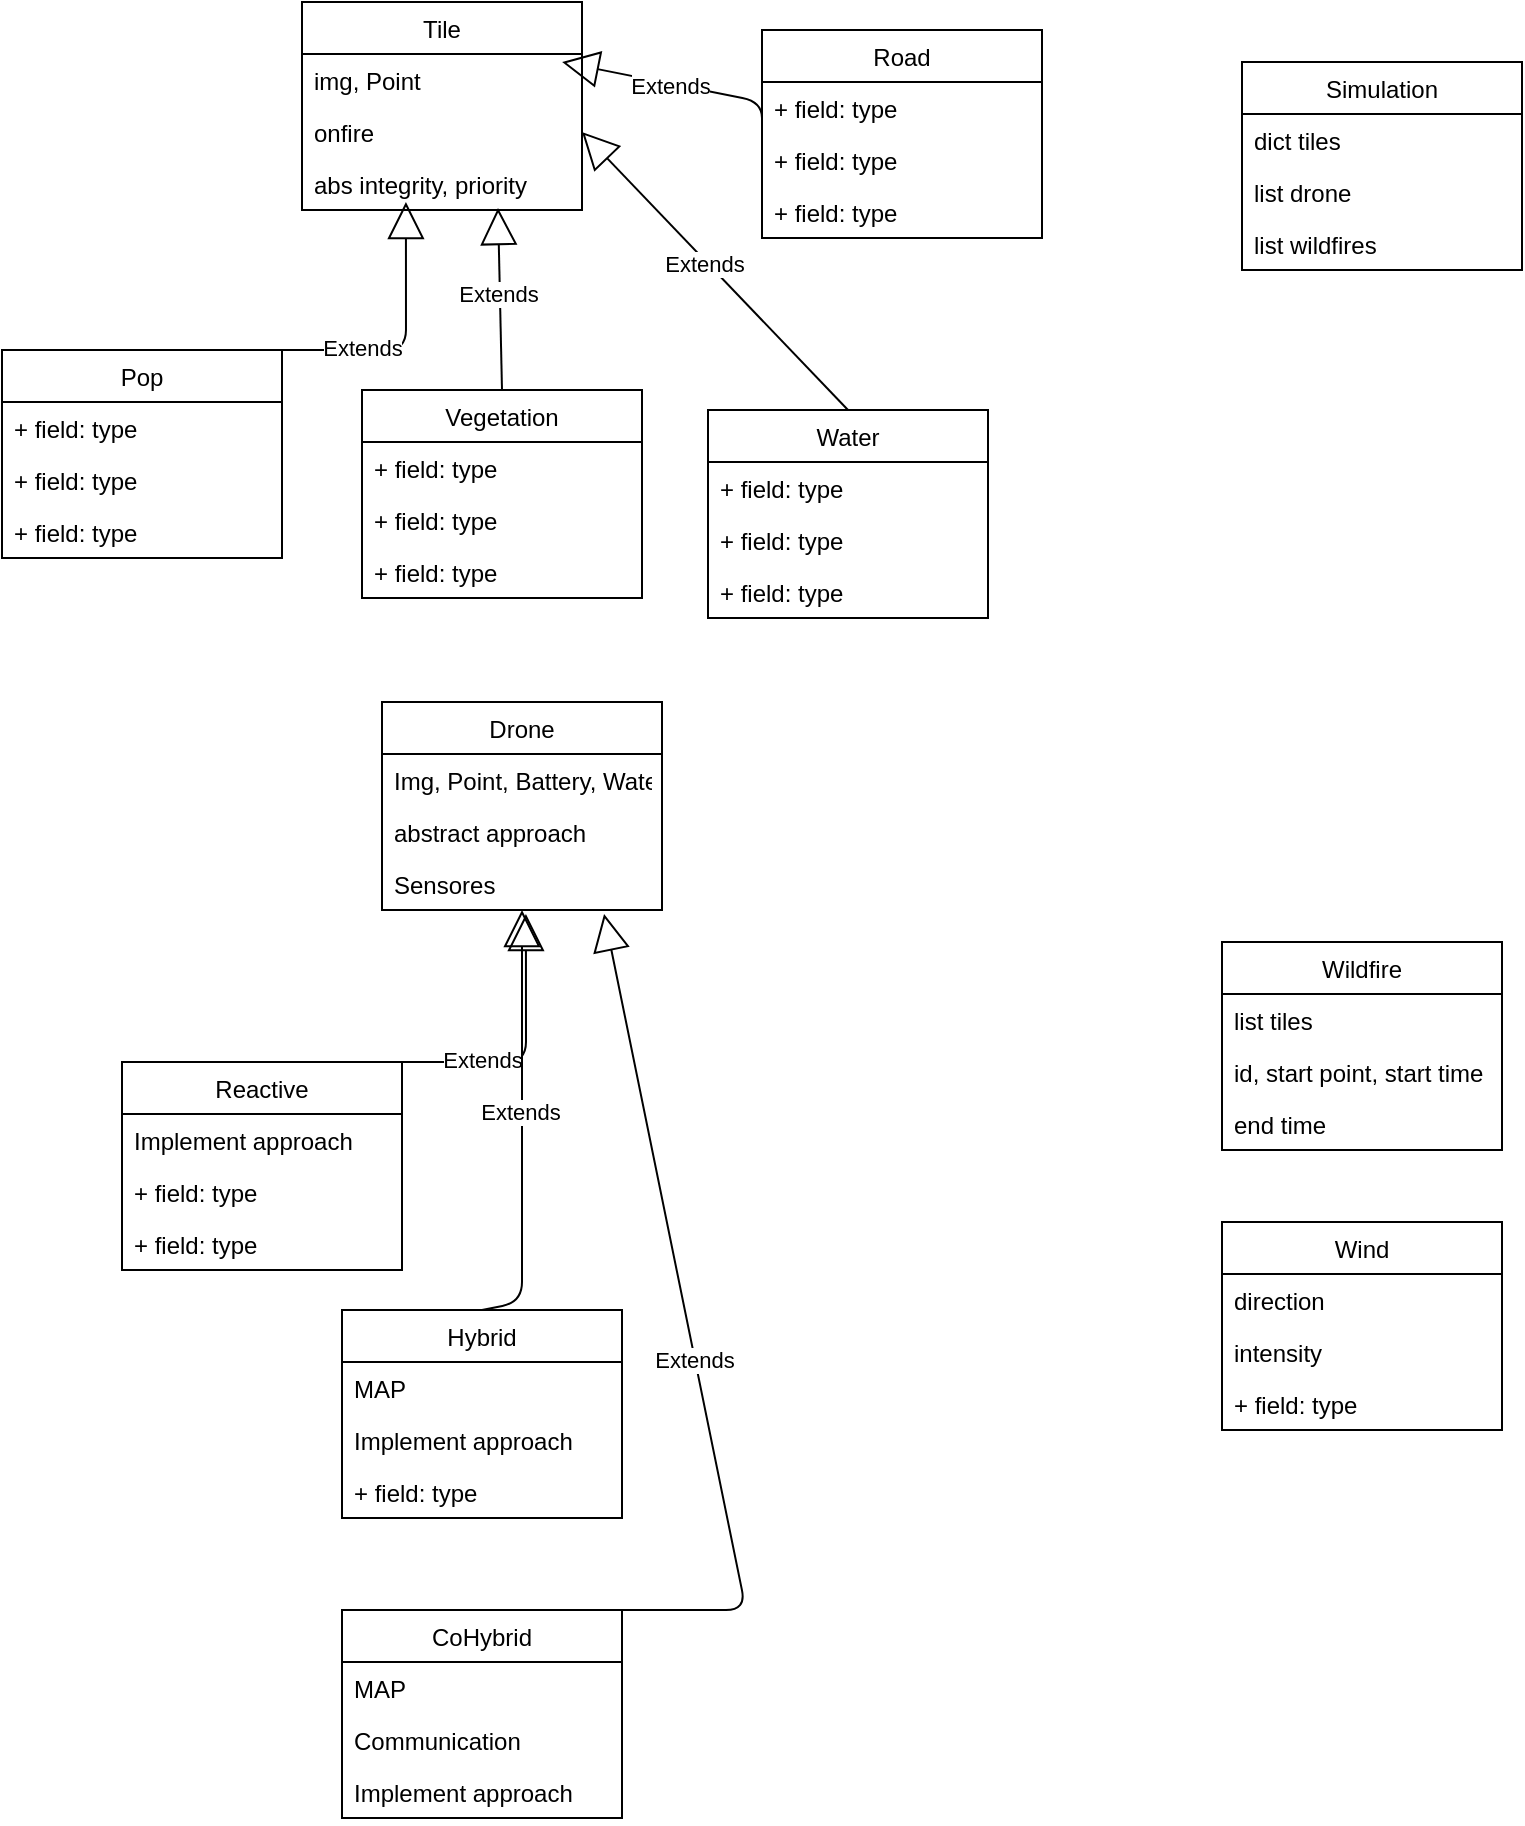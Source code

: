 <mxfile version="13.10.9" type="github"><diagram id="C5RBs43oDa-KdzZeNtuy" name="Page-1"><mxGraphModel dx="2177" dy="804" grid="1" gridSize="10" guides="1" tooltips="1" connect="1" arrows="1" fold="1" page="1" pageScale="1" pageWidth="827" pageHeight="1169" math="0" shadow="0"><root><mxCell id="WIyWlLk6GJQsqaUBKTNV-0"/><mxCell id="WIyWlLk6GJQsqaUBKTNV-1" parent="WIyWlLk6GJQsqaUBKTNV-0"/><mxCell id="ieYNCUcogCxsk6SV872R-0" value="Tile" style="swimlane;fontStyle=0;childLayout=stackLayout;horizontal=1;startSize=26;fillColor=none;horizontalStack=0;resizeParent=1;resizeParentMax=0;resizeLast=0;collapsible=1;marginBottom=0;" vertex="1" parent="WIyWlLk6GJQsqaUBKTNV-1"><mxGeometry x="110" y="90" width="140" height="104" as="geometry"/></mxCell><mxCell id="ieYNCUcogCxsk6SV872R-1" value="img, Point" style="text;strokeColor=none;fillColor=none;align=left;verticalAlign=top;spacingLeft=4;spacingRight=4;overflow=hidden;rotatable=0;points=[[0,0.5],[1,0.5]];portConstraint=eastwest;" vertex="1" parent="ieYNCUcogCxsk6SV872R-0"><mxGeometry y="26" width="140" height="26" as="geometry"/></mxCell><mxCell id="ieYNCUcogCxsk6SV872R-2" value="onfire" style="text;strokeColor=none;fillColor=none;align=left;verticalAlign=top;spacingLeft=4;spacingRight=4;overflow=hidden;rotatable=0;points=[[0,0.5],[1,0.5]];portConstraint=eastwest;" vertex="1" parent="ieYNCUcogCxsk6SV872R-0"><mxGeometry y="52" width="140" height="26" as="geometry"/></mxCell><mxCell id="ieYNCUcogCxsk6SV872R-3" value="abs integrity, priority" style="text;strokeColor=none;fillColor=none;align=left;verticalAlign=top;spacingLeft=4;spacingRight=4;overflow=hidden;rotatable=0;points=[[0,0.5],[1,0.5]];portConstraint=eastwest;" vertex="1" parent="ieYNCUcogCxsk6SV872R-0"><mxGeometry y="78" width="140" height="26" as="geometry"/></mxCell><mxCell id="ieYNCUcogCxsk6SV872R-4" value="Simulation" style="swimlane;fontStyle=0;childLayout=stackLayout;horizontal=1;startSize=26;fillColor=none;horizontalStack=0;resizeParent=1;resizeParentMax=0;resizeLast=0;collapsible=1;marginBottom=0;" vertex="1" parent="WIyWlLk6GJQsqaUBKTNV-1"><mxGeometry x="580" y="120" width="140" height="104" as="geometry"/></mxCell><mxCell id="ieYNCUcogCxsk6SV872R-5" value="dict tiles" style="text;strokeColor=none;fillColor=none;align=left;verticalAlign=top;spacingLeft=4;spacingRight=4;overflow=hidden;rotatable=0;points=[[0,0.5],[1,0.5]];portConstraint=eastwest;" vertex="1" parent="ieYNCUcogCxsk6SV872R-4"><mxGeometry y="26" width="140" height="26" as="geometry"/></mxCell><mxCell id="ieYNCUcogCxsk6SV872R-6" value="list drone" style="text;strokeColor=none;fillColor=none;align=left;verticalAlign=top;spacingLeft=4;spacingRight=4;overflow=hidden;rotatable=0;points=[[0,0.5],[1,0.5]];portConstraint=eastwest;" vertex="1" parent="ieYNCUcogCxsk6SV872R-4"><mxGeometry y="52" width="140" height="26" as="geometry"/></mxCell><mxCell id="ieYNCUcogCxsk6SV872R-7" value="list wildfires" style="text;strokeColor=none;fillColor=none;align=left;verticalAlign=top;spacingLeft=4;spacingRight=4;overflow=hidden;rotatable=0;points=[[0,0.5],[1,0.5]];portConstraint=eastwest;" vertex="1" parent="ieYNCUcogCxsk6SV872R-4"><mxGeometry y="78" width="140" height="26" as="geometry"/></mxCell><mxCell id="ieYNCUcogCxsk6SV872R-12" value="Wildfire" style="swimlane;fontStyle=0;childLayout=stackLayout;horizontal=1;startSize=26;fillColor=none;horizontalStack=0;resizeParent=1;resizeParentMax=0;resizeLast=0;collapsible=1;marginBottom=0;" vertex="1" parent="WIyWlLk6GJQsqaUBKTNV-1"><mxGeometry x="570" y="560" width="140" height="104" as="geometry"/></mxCell><mxCell id="ieYNCUcogCxsk6SV872R-14" value="list tiles" style="text;strokeColor=none;fillColor=none;align=left;verticalAlign=top;spacingLeft=4;spacingRight=4;overflow=hidden;rotatable=0;points=[[0,0.5],[1,0.5]];portConstraint=eastwest;" vertex="1" parent="ieYNCUcogCxsk6SV872R-12"><mxGeometry y="26" width="140" height="26" as="geometry"/></mxCell><mxCell id="ieYNCUcogCxsk6SV872R-13" value="id, start point, start time" style="text;strokeColor=none;fillColor=none;align=left;verticalAlign=top;spacingLeft=4;spacingRight=4;overflow=hidden;rotatable=0;points=[[0,0.5],[1,0.5]];portConstraint=eastwest;" vertex="1" parent="ieYNCUcogCxsk6SV872R-12"><mxGeometry y="52" width="140" height="26" as="geometry"/></mxCell><mxCell id="ieYNCUcogCxsk6SV872R-15" value="end time" style="text;strokeColor=none;fillColor=none;align=left;verticalAlign=top;spacingLeft=4;spacingRight=4;overflow=hidden;rotatable=0;points=[[0,0.5],[1,0.5]];portConstraint=eastwest;" vertex="1" parent="ieYNCUcogCxsk6SV872R-12"><mxGeometry y="78" width="140" height="26" as="geometry"/></mxCell><mxCell id="ieYNCUcogCxsk6SV872R-16" value="Drone" style="swimlane;fontStyle=0;childLayout=stackLayout;horizontal=1;startSize=26;fillColor=none;horizontalStack=0;resizeParent=1;resizeParentMax=0;resizeLast=0;collapsible=1;marginBottom=0;" vertex="1" parent="WIyWlLk6GJQsqaUBKTNV-1"><mxGeometry x="150" y="440" width="140" height="104" as="geometry"/></mxCell><mxCell id="ieYNCUcogCxsk6SV872R-17" value="Img, Point, Battery, Water" style="text;strokeColor=none;fillColor=none;align=left;verticalAlign=top;spacingLeft=4;spacingRight=4;overflow=hidden;rotatable=0;points=[[0,0.5],[1,0.5]];portConstraint=eastwest;" vertex="1" parent="ieYNCUcogCxsk6SV872R-16"><mxGeometry y="26" width="140" height="26" as="geometry"/></mxCell><mxCell id="ieYNCUcogCxsk6SV872R-18" value="abstract approach" style="text;strokeColor=none;fillColor=none;align=left;verticalAlign=top;spacingLeft=4;spacingRight=4;overflow=hidden;rotatable=0;points=[[0,0.5],[1,0.5]];portConstraint=eastwest;" vertex="1" parent="ieYNCUcogCxsk6SV872R-16"><mxGeometry y="52" width="140" height="26" as="geometry"/></mxCell><mxCell id="ieYNCUcogCxsk6SV872R-19" value="Sensores" style="text;strokeColor=none;fillColor=none;align=left;verticalAlign=top;spacingLeft=4;spacingRight=4;overflow=hidden;rotatable=0;points=[[0,0.5],[1,0.5]];portConstraint=eastwest;" vertex="1" parent="ieYNCUcogCxsk6SV872R-16"><mxGeometry y="78" width="140" height="26" as="geometry"/></mxCell><mxCell id="ieYNCUcogCxsk6SV872R-20" value="Reactive" style="swimlane;fontStyle=0;childLayout=stackLayout;horizontal=1;startSize=26;fillColor=none;horizontalStack=0;resizeParent=1;resizeParentMax=0;resizeLast=0;collapsible=1;marginBottom=0;" vertex="1" parent="WIyWlLk6GJQsqaUBKTNV-1"><mxGeometry x="20" y="620" width="140" height="104" as="geometry"/></mxCell><mxCell id="ieYNCUcogCxsk6SV872R-21" value="Implement approach" style="text;strokeColor=none;fillColor=none;align=left;verticalAlign=top;spacingLeft=4;spacingRight=4;overflow=hidden;rotatable=0;points=[[0,0.5],[1,0.5]];portConstraint=eastwest;" vertex="1" parent="ieYNCUcogCxsk6SV872R-20"><mxGeometry y="26" width="140" height="26" as="geometry"/></mxCell><mxCell id="ieYNCUcogCxsk6SV872R-22" value="+ field: type" style="text;strokeColor=none;fillColor=none;align=left;verticalAlign=top;spacingLeft=4;spacingRight=4;overflow=hidden;rotatable=0;points=[[0,0.5],[1,0.5]];portConstraint=eastwest;" vertex="1" parent="ieYNCUcogCxsk6SV872R-20"><mxGeometry y="52" width="140" height="26" as="geometry"/></mxCell><mxCell id="ieYNCUcogCxsk6SV872R-23" value="+ field: type" style="text;strokeColor=none;fillColor=none;align=left;verticalAlign=top;spacingLeft=4;spacingRight=4;overflow=hidden;rotatable=0;points=[[0,0.5],[1,0.5]];portConstraint=eastwest;" vertex="1" parent="ieYNCUcogCxsk6SV872R-20"><mxGeometry y="78" width="140" height="26" as="geometry"/></mxCell><mxCell id="ieYNCUcogCxsk6SV872R-24" value="Extends" style="endArrow=block;endSize=16;endFill=0;html=1;exitX=0.5;exitY=0;exitDx=0;exitDy=0;entryX=0.514;entryY=1.077;entryDx=0;entryDy=0;entryPerimeter=0;" edge="1" parent="WIyWlLk6GJQsqaUBKTNV-1" source="ieYNCUcogCxsk6SV872R-20" target="ieYNCUcogCxsk6SV872R-19"><mxGeometry x="0.066" y="1" width="160" relative="1" as="geometry"><mxPoint x="330" y="410" as="sourcePoint"/><mxPoint x="490" y="410" as="targetPoint"/><Array as="points"><mxPoint x="222" y="620"/></Array><mxPoint as="offset"/></mxGeometry></mxCell><mxCell id="ieYNCUcogCxsk6SV872R-25" value="Hybrid" style="swimlane;fontStyle=0;childLayout=stackLayout;horizontal=1;startSize=26;fillColor=none;horizontalStack=0;resizeParent=1;resizeParentMax=0;resizeLast=0;collapsible=1;marginBottom=0;" vertex="1" parent="WIyWlLk6GJQsqaUBKTNV-1"><mxGeometry x="130" y="744" width="140" height="104" as="geometry"/></mxCell><mxCell id="ieYNCUcogCxsk6SV872R-26" value="MAP" style="text;strokeColor=none;fillColor=none;align=left;verticalAlign=top;spacingLeft=4;spacingRight=4;overflow=hidden;rotatable=0;points=[[0,0.5],[1,0.5]];portConstraint=eastwest;" vertex="1" parent="ieYNCUcogCxsk6SV872R-25"><mxGeometry y="26" width="140" height="26" as="geometry"/></mxCell><mxCell id="ieYNCUcogCxsk6SV872R-27" value="Implement approach" style="text;strokeColor=none;fillColor=none;align=left;verticalAlign=top;spacingLeft=4;spacingRight=4;overflow=hidden;rotatable=0;points=[[0,0.5],[1,0.5]];portConstraint=eastwest;" vertex="1" parent="ieYNCUcogCxsk6SV872R-25"><mxGeometry y="52" width="140" height="26" as="geometry"/></mxCell><mxCell id="ieYNCUcogCxsk6SV872R-28" value="+ field: type" style="text;strokeColor=none;fillColor=none;align=left;verticalAlign=top;spacingLeft=4;spacingRight=4;overflow=hidden;rotatable=0;points=[[0,0.5],[1,0.5]];portConstraint=eastwest;" vertex="1" parent="ieYNCUcogCxsk6SV872R-25"><mxGeometry y="78" width="140" height="26" as="geometry"/></mxCell><mxCell id="ieYNCUcogCxsk6SV872R-29" value="Extends" style="endArrow=block;endSize=16;endFill=0;html=1;exitX=0.5;exitY=0;exitDx=0;exitDy=0;" edge="1" parent="WIyWlLk6GJQsqaUBKTNV-1" source="ieYNCUcogCxsk6SV872R-25" target="ieYNCUcogCxsk6SV872R-19"><mxGeometry x="0.066" y="1" width="160" relative="1" as="geometry"><mxPoint x="440" y="534" as="sourcePoint"/><mxPoint x="331.96" y="670.002" as="targetPoint"/><Array as="points"><mxPoint x="220" y="740"/></Array><mxPoint as="offset"/></mxGeometry></mxCell><mxCell id="ieYNCUcogCxsk6SV872R-30" value="CoHybrid" style="swimlane;fontStyle=0;childLayout=stackLayout;horizontal=1;startSize=26;fillColor=none;horizontalStack=0;resizeParent=1;resizeParentMax=0;resizeLast=0;collapsible=1;marginBottom=0;" vertex="1" parent="WIyWlLk6GJQsqaUBKTNV-1"><mxGeometry x="130" y="894" width="140" height="104" as="geometry"/></mxCell><mxCell id="ieYNCUcogCxsk6SV872R-31" value="MAP" style="text;strokeColor=none;fillColor=none;align=left;verticalAlign=top;spacingLeft=4;spacingRight=4;overflow=hidden;rotatable=0;points=[[0,0.5],[1,0.5]];portConstraint=eastwest;" vertex="1" parent="ieYNCUcogCxsk6SV872R-30"><mxGeometry y="26" width="140" height="26" as="geometry"/></mxCell><mxCell id="ieYNCUcogCxsk6SV872R-32" value="Communication" style="text;strokeColor=none;fillColor=none;align=left;verticalAlign=top;spacingLeft=4;spacingRight=4;overflow=hidden;rotatable=0;points=[[0,0.5],[1,0.5]];portConstraint=eastwest;" vertex="1" parent="ieYNCUcogCxsk6SV872R-30"><mxGeometry y="52" width="140" height="26" as="geometry"/></mxCell><mxCell id="ieYNCUcogCxsk6SV872R-33" value="Implement approach" style="text;strokeColor=none;fillColor=none;align=left;verticalAlign=top;spacingLeft=4;spacingRight=4;overflow=hidden;rotatable=0;points=[[0,0.5],[1,0.5]];portConstraint=eastwest;" vertex="1" parent="ieYNCUcogCxsk6SV872R-30"><mxGeometry y="78" width="140" height="26" as="geometry"/></mxCell><mxCell id="ieYNCUcogCxsk6SV872R-34" value="Extends" style="endArrow=block;endSize=16;endFill=0;html=1;exitX=0.5;exitY=0;exitDx=0;exitDy=0;entryX=0.793;entryY=1.077;entryDx=0;entryDy=0;entryPerimeter=0;" edge="1" parent="WIyWlLk6GJQsqaUBKTNV-1" source="ieYNCUcogCxsk6SV872R-30" target="ieYNCUcogCxsk6SV872R-19"><mxGeometry x="0.066" y="1" width="160" relative="1" as="geometry"><mxPoint x="440" y="684" as="sourcePoint"/><mxPoint x="331.96" y="820.002" as="targetPoint"/><Array as="points"><mxPoint x="332" y="894"/></Array><mxPoint as="offset"/></mxGeometry></mxCell><mxCell id="ieYNCUcogCxsk6SV872R-35" value="Pop" style="swimlane;fontStyle=0;childLayout=stackLayout;horizontal=1;startSize=26;fillColor=none;horizontalStack=0;resizeParent=1;resizeParentMax=0;resizeLast=0;collapsible=1;marginBottom=0;" vertex="1" parent="WIyWlLk6GJQsqaUBKTNV-1"><mxGeometry x="-40" y="264" width="140" height="104" as="geometry"/></mxCell><mxCell id="ieYNCUcogCxsk6SV872R-36" value="+ field: type" style="text;strokeColor=none;fillColor=none;align=left;verticalAlign=top;spacingLeft=4;spacingRight=4;overflow=hidden;rotatable=0;points=[[0,0.5],[1,0.5]];portConstraint=eastwest;" vertex="1" parent="ieYNCUcogCxsk6SV872R-35"><mxGeometry y="26" width="140" height="26" as="geometry"/></mxCell><mxCell id="ieYNCUcogCxsk6SV872R-37" value="+ field: type" style="text;strokeColor=none;fillColor=none;align=left;verticalAlign=top;spacingLeft=4;spacingRight=4;overflow=hidden;rotatable=0;points=[[0,0.5],[1,0.5]];portConstraint=eastwest;" vertex="1" parent="ieYNCUcogCxsk6SV872R-35"><mxGeometry y="52" width="140" height="26" as="geometry"/></mxCell><mxCell id="ieYNCUcogCxsk6SV872R-38" value="+ field: type" style="text;strokeColor=none;fillColor=none;align=left;verticalAlign=top;spacingLeft=4;spacingRight=4;overflow=hidden;rotatable=0;points=[[0,0.5],[1,0.5]];portConstraint=eastwest;" vertex="1" parent="ieYNCUcogCxsk6SV872R-35"><mxGeometry y="78" width="140" height="26" as="geometry"/></mxCell><mxCell id="ieYNCUcogCxsk6SV872R-39" value="Extends" style="endArrow=block;endSize=16;endFill=0;html=1;exitX=0.5;exitY=0;exitDx=0;exitDy=0;entryX=0.514;entryY=1.077;entryDx=0;entryDy=0;entryPerimeter=0;" edge="1" parent="WIyWlLk6GJQsqaUBKTNV-1" source="ieYNCUcogCxsk6SV872R-35"><mxGeometry x="0.066" y="1" width="160" relative="1" as="geometry"><mxPoint x="270" y="54" as="sourcePoint"/><mxPoint x="161.96" y="190.002" as="targetPoint"/><Array as="points"><mxPoint x="162" y="264"/></Array><mxPoint as="offset"/></mxGeometry></mxCell><mxCell id="ieYNCUcogCxsk6SV872R-40" value="Vegetation" style="swimlane;fontStyle=0;childLayout=stackLayout;horizontal=1;startSize=26;fillColor=none;horizontalStack=0;resizeParent=1;resizeParentMax=0;resizeLast=0;collapsible=1;marginBottom=0;" vertex="1" parent="WIyWlLk6GJQsqaUBKTNV-1"><mxGeometry x="140" y="284" width="140" height="104" as="geometry"/></mxCell><mxCell id="ieYNCUcogCxsk6SV872R-41" value="+ field: type" style="text;strokeColor=none;fillColor=none;align=left;verticalAlign=top;spacingLeft=4;spacingRight=4;overflow=hidden;rotatable=0;points=[[0,0.5],[1,0.5]];portConstraint=eastwest;" vertex="1" parent="ieYNCUcogCxsk6SV872R-40"><mxGeometry y="26" width="140" height="26" as="geometry"/></mxCell><mxCell id="ieYNCUcogCxsk6SV872R-42" value="+ field: type" style="text;strokeColor=none;fillColor=none;align=left;verticalAlign=top;spacingLeft=4;spacingRight=4;overflow=hidden;rotatable=0;points=[[0,0.5],[1,0.5]];portConstraint=eastwest;" vertex="1" parent="ieYNCUcogCxsk6SV872R-40"><mxGeometry y="52" width="140" height="26" as="geometry"/></mxCell><mxCell id="ieYNCUcogCxsk6SV872R-43" value="+ field: type" style="text;strokeColor=none;fillColor=none;align=left;verticalAlign=top;spacingLeft=4;spacingRight=4;overflow=hidden;rotatable=0;points=[[0,0.5],[1,0.5]];portConstraint=eastwest;" vertex="1" parent="ieYNCUcogCxsk6SV872R-40"><mxGeometry y="78" width="140" height="26" as="geometry"/></mxCell><mxCell id="ieYNCUcogCxsk6SV872R-44" value="Extends" style="endArrow=block;endSize=16;endFill=0;html=1;exitX=0.5;exitY=0;exitDx=0;exitDy=0;entryX=0.7;entryY=0.962;entryDx=0;entryDy=0;entryPerimeter=0;" edge="1" parent="WIyWlLk6GJQsqaUBKTNV-1" source="ieYNCUcogCxsk6SV872R-40" target="ieYNCUcogCxsk6SV872R-3"><mxGeometry x="0.066" y="1" width="160" relative="1" as="geometry"><mxPoint x="450" y="74" as="sourcePoint"/><mxPoint x="341.96" y="210.002" as="targetPoint"/><Array as="points"/><mxPoint as="offset"/></mxGeometry></mxCell><mxCell id="ieYNCUcogCxsk6SV872R-45" value="Water" style="swimlane;fontStyle=0;childLayout=stackLayout;horizontal=1;startSize=26;fillColor=none;horizontalStack=0;resizeParent=1;resizeParentMax=0;resizeLast=0;collapsible=1;marginBottom=0;" vertex="1" parent="WIyWlLk6GJQsqaUBKTNV-1"><mxGeometry x="313" y="294" width="140" height="104" as="geometry"/></mxCell><mxCell id="ieYNCUcogCxsk6SV872R-46" value="+ field: type" style="text;strokeColor=none;fillColor=none;align=left;verticalAlign=top;spacingLeft=4;spacingRight=4;overflow=hidden;rotatable=0;points=[[0,0.5],[1,0.5]];portConstraint=eastwest;" vertex="1" parent="ieYNCUcogCxsk6SV872R-45"><mxGeometry y="26" width="140" height="26" as="geometry"/></mxCell><mxCell id="ieYNCUcogCxsk6SV872R-47" value="+ field: type" style="text;strokeColor=none;fillColor=none;align=left;verticalAlign=top;spacingLeft=4;spacingRight=4;overflow=hidden;rotatable=0;points=[[0,0.5],[1,0.5]];portConstraint=eastwest;" vertex="1" parent="ieYNCUcogCxsk6SV872R-45"><mxGeometry y="52" width="140" height="26" as="geometry"/></mxCell><mxCell id="ieYNCUcogCxsk6SV872R-48" value="+ field: type" style="text;strokeColor=none;fillColor=none;align=left;verticalAlign=top;spacingLeft=4;spacingRight=4;overflow=hidden;rotatable=0;points=[[0,0.5],[1,0.5]];portConstraint=eastwest;" vertex="1" parent="ieYNCUcogCxsk6SV872R-45"><mxGeometry y="78" width="140" height="26" as="geometry"/></mxCell><mxCell id="ieYNCUcogCxsk6SV872R-49" value="Extends" style="endArrow=block;endSize=16;endFill=0;html=1;exitX=0.5;exitY=0;exitDx=0;exitDy=0;entryX=1;entryY=0.5;entryDx=0;entryDy=0;" edge="1" parent="WIyWlLk6GJQsqaUBKTNV-1" source="ieYNCUcogCxsk6SV872R-45" target="ieYNCUcogCxsk6SV872R-2"><mxGeometry x="0.066" y="1" width="160" relative="1" as="geometry"><mxPoint x="623" y="84" as="sourcePoint"/><mxPoint x="514.96" y="220.002" as="targetPoint"/><Array as="points"/><mxPoint as="offset"/></mxGeometry></mxCell><mxCell id="ieYNCUcogCxsk6SV872R-50" value="Road" style="swimlane;fontStyle=0;childLayout=stackLayout;horizontal=1;startSize=26;fillColor=none;horizontalStack=0;resizeParent=1;resizeParentMax=0;resizeLast=0;collapsible=1;marginBottom=0;" vertex="1" parent="WIyWlLk6GJQsqaUBKTNV-1"><mxGeometry x="340" y="104" width="140" height="104" as="geometry"/></mxCell><mxCell id="ieYNCUcogCxsk6SV872R-51" value="+ field: type" style="text;strokeColor=none;fillColor=none;align=left;verticalAlign=top;spacingLeft=4;spacingRight=4;overflow=hidden;rotatable=0;points=[[0,0.5],[1,0.5]];portConstraint=eastwest;" vertex="1" parent="ieYNCUcogCxsk6SV872R-50"><mxGeometry y="26" width="140" height="26" as="geometry"/></mxCell><mxCell id="ieYNCUcogCxsk6SV872R-52" value="+ field: type" style="text;strokeColor=none;fillColor=none;align=left;verticalAlign=top;spacingLeft=4;spacingRight=4;overflow=hidden;rotatable=0;points=[[0,0.5],[1,0.5]];portConstraint=eastwest;" vertex="1" parent="ieYNCUcogCxsk6SV872R-50"><mxGeometry y="52" width="140" height="26" as="geometry"/></mxCell><mxCell id="ieYNCUcogCxsk6SV872R-53" value="+ field: type" style="text;strokeColor=none;fillColor=none;align=left;verticalAlign=top;spacingLeft=4;spacingRight=4;overflow=hidden;rotatable=0;points=[[0,0.5],[1,0.5]];portConstraint=eastwest;" vertex="1" parent="ieYNCUcogCxsk6SV872R-50"><mxGeometry y="78" width="140" height="26" as="geometry"/></mxCell><mxCell id="ieYNCUcogCxsk6SV872R-54" value="Extends" style="endArrow=block;endSize=16;endFill=0;html=1;exitX=0;exitY=0.5;exitDx=0;exitDy=0;entryX=0.929;entryY=0.154;entryDx=0;entryDy=0;entryPerimeter=0;" edge="1" parent="WIyWlLk6GJQsqaUBKTNV-1" source="ieYNCUcogCxsk6SV872R-50" target="ieYNCUcogCxsk6SV872R-1"><mxGeometry x="0.066" y="1" width="160" relative="1" as="geometry"><mxPoint x="650" y="-106" as="sourcePoint"/><mxPoint x="541.96" y="30.002" as="targetPoint"/><Array as="points"><mxPoint x="340" y="140"/></Array><mxPoint as="offset"/></mxGeometry></mxCell><mxCell id="ieYNCUcogCxsk6SV872R-55" value="Wind" style="swimlane;fontStyle=0;childLayout=stackLayout;horizontal=1;startSize=26;fillColor=none;horizontalStack=0;resizeParent=1;resizeParentMax=0;resizeLast=0;collapsible=1;marginBottom=0;" vertex="1" parent="WIyWlLk6GJQsqaUBKTNV-1"><mxGeometry x="570" y="700" width="140" height="104" as="geometry"/></mxCell><mxCell id="ieYNCUcogCxsk6SV872R-56" value="direction" style="text;strokeColor=none;fillColor=none;align=left;verticalAlign=top;spacingLeft=4;spacingRight=4;overflow=hidden;rotatable=0;points=[[0,0.5],[1,0.5]];portConstraint=eastwest;" vertex="1" parent="ieYNCUcogCxsk6SV872R-55"><mxGeometry y="26" width="140" height="26" as="geometry"/></mxCell><mxCell id="ieYNCUcogCxsk6SV872R-57" value="intensity" style="text;strokeColor=none;fillColor=none;align=left;verticalAlign=top;spacingLeft=4;spacingRight=4;overflow=hidden;rotatable=0;points=[[0,0.5],[1,0.5]];portConstraint=eastwest;" vertex="1" parent="ieYNCUcogCxsk6SV872R-55"><mxGeometry y="52" width="140" height="26" as="geometry"/></mxCell><mxCell id="ieYNCUcogCxsk6SV872R-58" value="+ field: type" style="text;strokeColor=none;fillColor=none;align=left;verticalAlign=top;spacingLeft=4;spacingRight=4;overflow=hidden;rotatable=0;points=[[0,0.5],[1,0.5]];portConstraint=eastwest;" vertex="1" parent="ieYNCUcogCxsk6SV872R-55"><mxGeometry y="78" width="140" height="26" as="geometry"/></mxCell></root></mxGraphModel></diagram></mxfile>